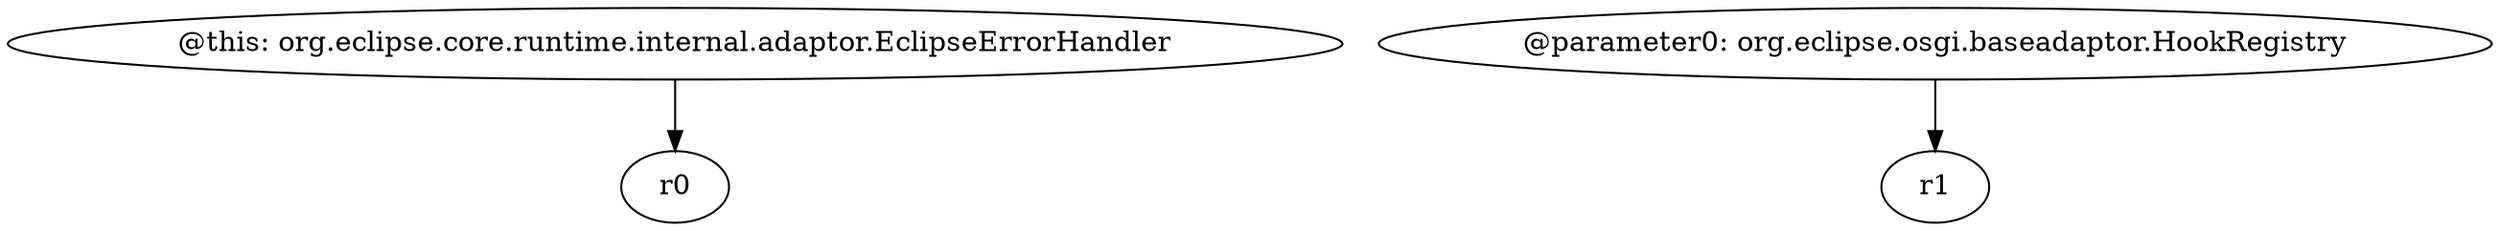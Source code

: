 digraph g {
0[label="@this: org.eclipse.core.runtime.internal.adaptor.EclipseErrorHandler"]
1[label="r0"]
0->1[label=""]
2[label="@parameter0: org.eclipse.osgi.baseadaptor.HookRegistry"]
3[label="r1"]
2->3[label=""]
}